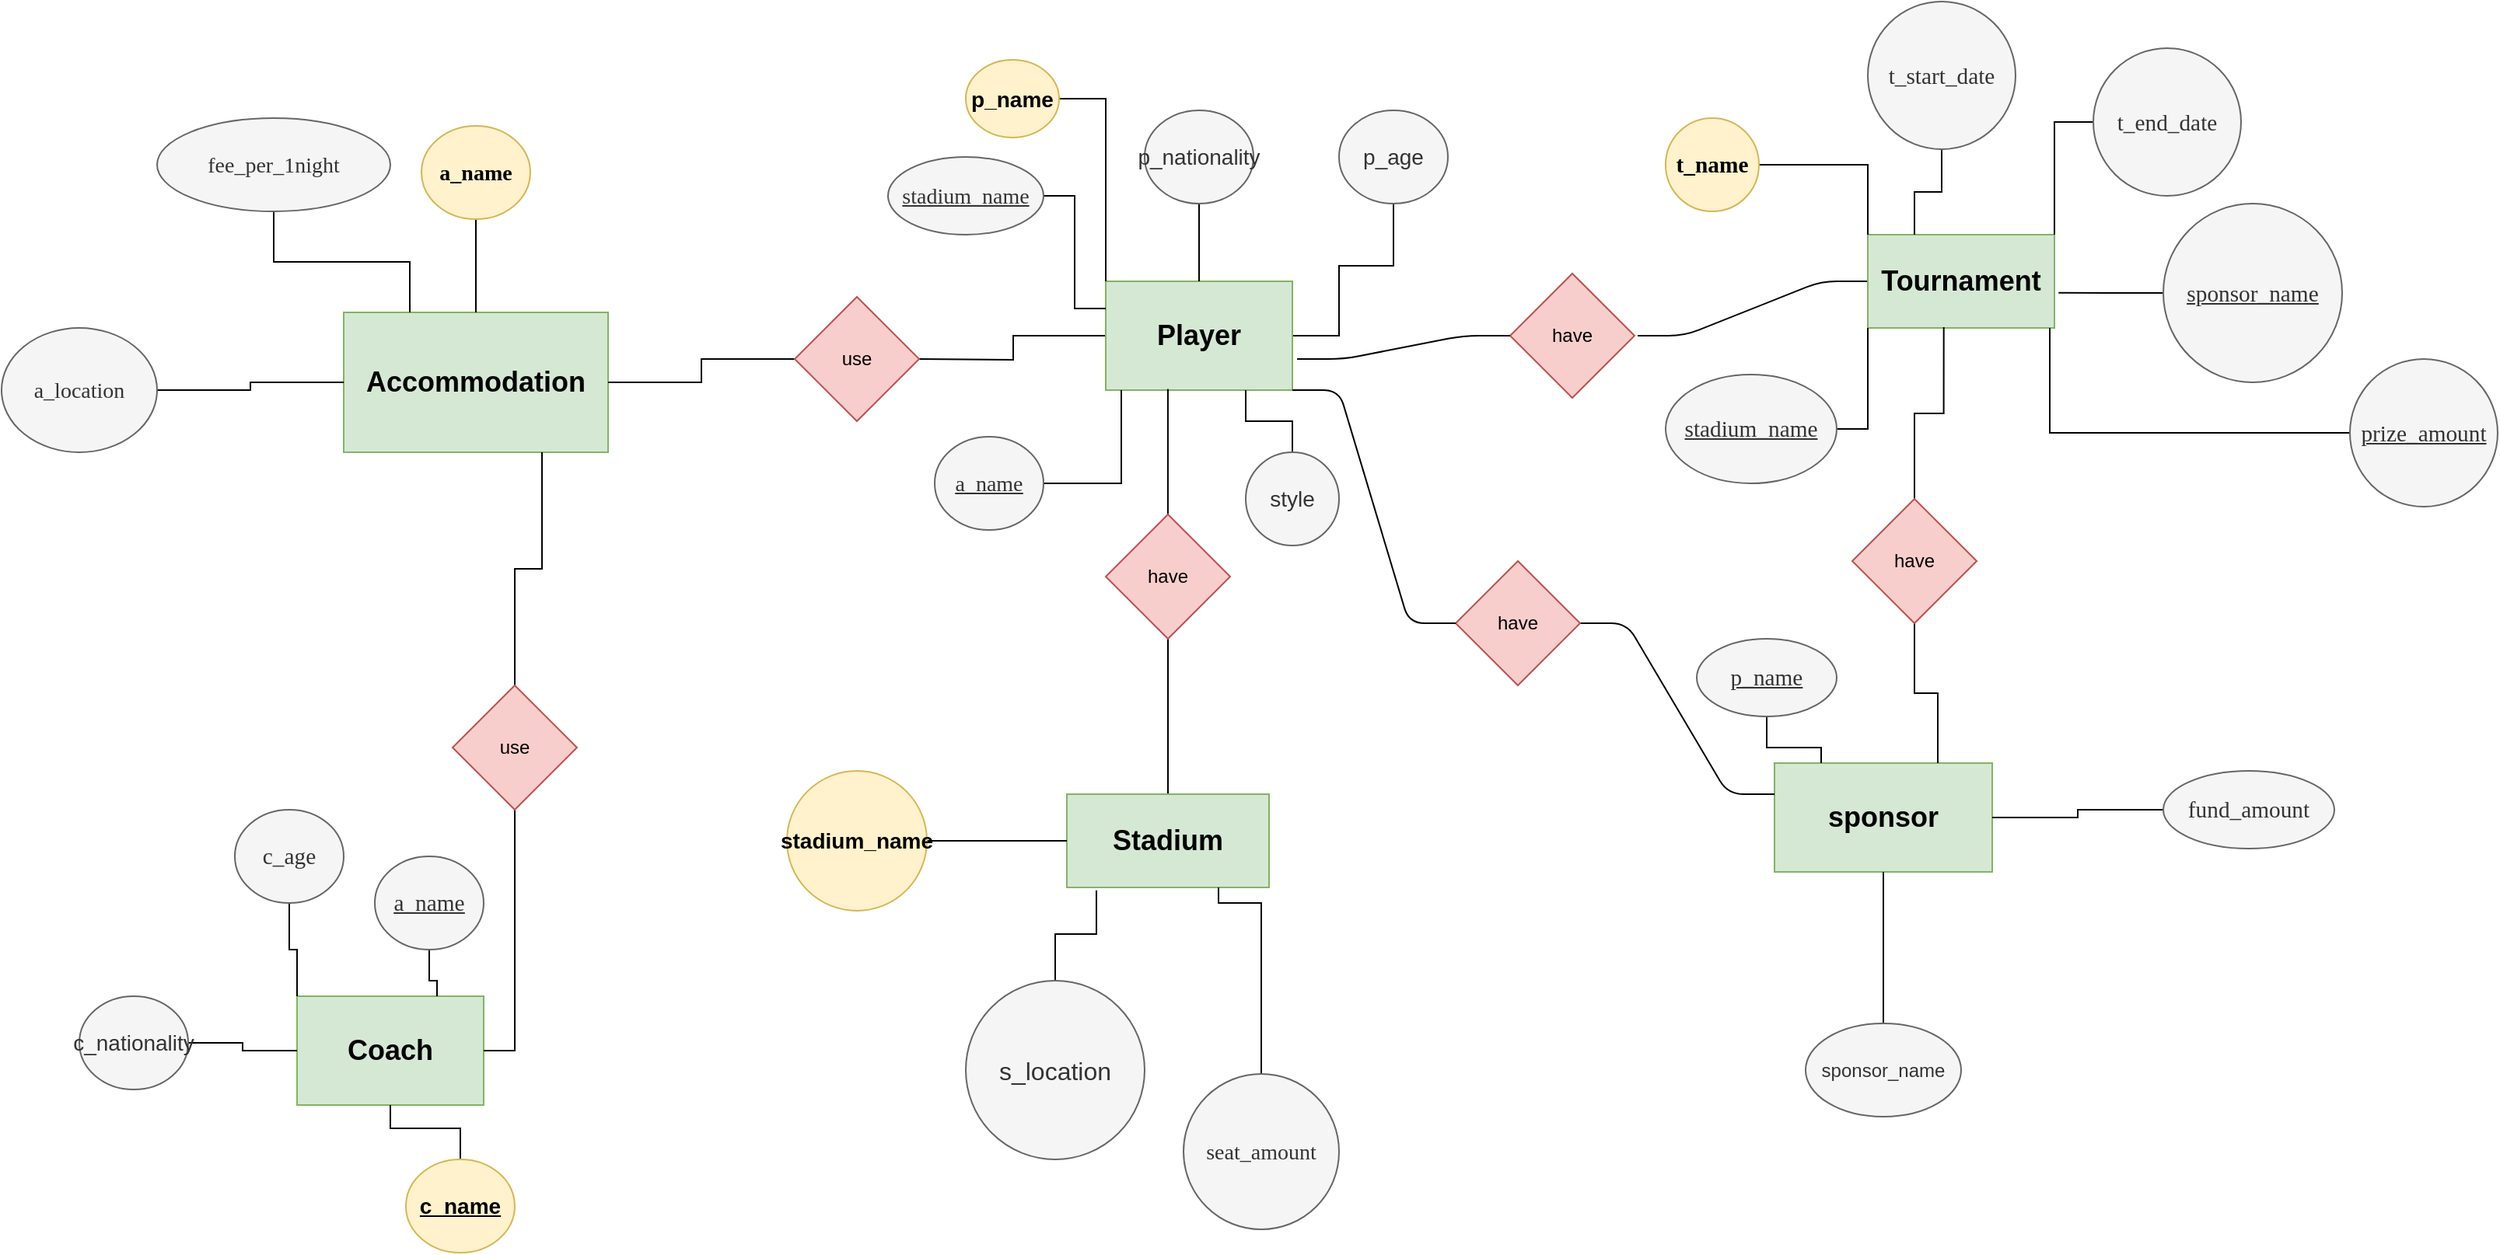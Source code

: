 <mxfile version="13.1.3" type="github">
  <diagram id="Ul_Qv3q_6B_l5HidEIXD" name="Page-1">
    <mxGraphModel dx="2153" dy="1882" grid="1" gridSize="10" guides="1" tooltips="1" connect="1" arrows="1" fold="1" page="1" pageScale="1" pageWidth="850" pageHeight="1100" math="0" shadow="0">
      <root>
        <mxCell id="0" />
        <mxCell id="1" parent="0" />
        <mxCell id="LVXJgCznI9-7iAya-46N-1" value="" style="edgeStyle=orthogonalEdgeStyle;rounded=0;orthogonalLoop=1;jettySize=auto;html=1;entryX=0.5;entryY=1;entryDx=0;entryDy=0;endArrow=none;endFill=0;" edge="1" parent="1" source="LVXJgCznI9-7iAya-46N-2" target="LVXJgCznI9-7iAya-46N-3">
          <mxGeometry relative="1" as="geometry">
            <mxPoint x="400" y="120" as="targetPoint" />
            <Array as="points">
              <mxPoint x="270" y="185" />
              <mxPoint x="270" y="140" />
              <mxPoint x="305" y="140" />
            </Array>
          </mxGeometry>
        </mxCell>
        <mxCell id="LVXJgCznI9-7iAya-46N-82" style="edgeStyle=orthogonalEdgeStyle;rounded=0;orthogonalLoop=1;jettySize=auto;html=1;startArrow=none;startFill=0;endArrow=none;endFill=0;" edge="1" parent="1" source="LVXJgCznI9-7iAya-46N-2">
          <mxGeometry relative="1" as="geometry">
            <mxPoint y="200" as="targetPoint" />
          </mxGeometry>
        </mxCell>
        <mxCell id="LVXJgCznI9-7iAya-46N-2" value="Player" style="rounded=0;whiteSpace=wrap;html=1;fillColor=#d5e8d4;strokeColor=#82b366;fontStyle=1;fontSize=18;" vertex="1" parent="1">
          <mxGeometry x="120" y="150" width="120" height="70" as="geometry" />
        </mxCell>
        <mxCell id="LVXJgCznI9-7iAya-46N-3" value="p_age&lt;br style=&quot;font-size: 14px;&quot;&gt;" style="ellipse;whiteSpace=wrap;html=1;fillColor=#f5f5f5;strokeColor=#666666;fontColor=#333333;fontStyle=0;fontSize=14;" vertex="1" parent="1">
          <mxGeometry x="270" y="40" width="70" height="60" as="geometry" />
        </mxCell>
        <mxCell id="LVXJgCznI9-7iAya-46N-4" value="" style="edgeStyle=orthogonalEdgeStyle;rounded=0;orthogonalLoop=1;jettySize=auto;html=1;endArrow=none;endFill=0;" edge="1" parent="1" source="LVXJgCznI9-7iAya-46N-5" target="LVXJgCznI9-7iAya-46N-2">
          <mxGeometry relative="1" as="geometry" />
        </mxCell>
        <mxCell id="LVXJgCznI9-7iAya-46N-5" value="p_nationality&lt;br style=&quot;font-size: 14px;&quot;&gt;" style="ellipse;whiteSpace=wrap;html=1;fillColor=#f5f5f5;strokeColor=#666666;fontColor=#333333;fontSize=14;" vertex="1" parent="1">
          <mxGeometry x="145" y="40" width="70" height="60" as="geometry" />
        </mxCell>
        <mxCell id="LVXJgCznI9-7iAya-46N-81" style="edgeStyle=orthogonalEdgeStyle;rounded=0;orthogonalLoop=1;jettySize=auto;html=1;entryX=0;entryY=0;entryDx=0;entryDy=0;startArrow=none;startFill=0;endArrow=none;endFill=0;" edge="1" parent="1" source="LVXJgCznI9-7iAya-46N-7" target="LVXJgCznI9-7iAya-46N-2">
          <mxGeometry relative="1" as="geometry" />
        </mxCell>
        <mxCell id="LVXJgCznI9-7iAya-46N-7" value="&lt;font style=&quot;font-size: 14px&quot;&gt;p_name&lt;/font&gt;" style="ellipse;whiteSpace=wrap;html=1;fillColor=#fff2cc;strokeColor=#d6b656;fontStyle=1;fontSize=14;" vertex="1" parent="1">
          <mxGeometry x="30" y="7.5" width="60" height="50" as="geometry" />
        </mxCell>
        <mxCell id="LVXJgCznI9-7iAya-46N-8" value="" style="edgeStyle=orthogonalEdgeStyle;rounded=0;orthogonalLoop=1;jettySize=auto;html=1;entryX=0.75;entryY=1;entryDx=0;entryDy=0;endArrow=none;endFill=0;" edge="1" parent="1" source="LVXJgCznI9-7iAya-46N-9" target="LVXJgCznI9-7iAya-46N-2">
          <mxGeometry relative="1" as="geometry">
            <mxPoint x="220" y="260" as="targetPoint" />
          </mxGeometry>
        </mxCell>
        <mxCell id="LVXJgCznI9-7iAya-46N-9" value="style" style="ellipse;whiteSpace=wrap;html=1;fillColor=#f5f5f5;strokeColor=#666666;fontColor=#333333;fontSize=14;" vertex="1" parent="1">
          <mxGeometry x="210" y="260" width="60" height="60" as="geometry" />
        </mxCell>
        <mxCell id="LVXJgCznI9-7iAya-46N-10" value="" style="edgeStyle=entityRelationEdgeStyle;fontSize=12;html=1;endArrow=none;startArrow=none;endFill=0;startFill=0;" edge="1" parent="1">
          <mxGeometry width="100" height="100" relative="1" as="geometry">
            <mxPoint x="462" y="185" as="sourcePoint" />
            <mxPoint x="610" y="150" as="targetPoint" />
          </mxGeometry>
        </mxCell>
        <mxCell id="LVXJgCznI9-7iAya-46N-11" value="Tournament" style="rounded=0;whiteSpace=wrap;html=1;fillColor=#d5e8d4;strokeColor=#82b366;fontStyle=1;fontSize=18;" vertex="1" parent="1">
          <mxGeometry x="610" y="120" width="120" height="60" as="geometry" />
        </mxCell>
        <mxCell id="LVXJgCznI9-7iAya-46N-56" style="edgeStyle=orthogonalEdgeStyle;rounded=0;orthogonalLoop=1;jettySize=auto;html=1;entryX=0;entryY=0;entryDx=0;entryDy=0;endArrow=none;endFill=0;" edge="1" parent="1" source="LVXJgCznI9-7iAya-46N-13" target="LVXJgCznI9-7iAya-46N-11">
          <mxGeometry relative="1" as="geometry" />
        </mxCell>
        <mxCell id="LVXJgCznI9-7iAya-46N-13" value="&lt;b&gt;&lt;span style=&quot;font-size: 11.0pt ; line-height: 107% ; font-family: &amp;#34;맑은 고딕&amp;#34;&quot;&gt;t_name&lt;/span&gt;&lt;/b&gt;" style="ellipse;whiteSpace=wrap;html=1;fillColor=#fff2cc;strokeColor=#d6b656;" vertex="1" parent="1">
          <mxGeometry x="480" y="45" width="60" height="60" as="geometry" />
        </mxCell>
        <mxCell id="LVXJgCznI9-7iAya-46N-14" style="edgeStyle=orthogonalEdgeStyle;rounded=0;orthogonalLoop=1;jettySize=auto;html=1;entryX=0;entryY=1;entryDx=0;entryDy=0;endArrow=none;endFill=0;" edge="1" parent="1" source="LVXJgCznI9-7iAya-46N-15" target="LVXJgCznI9-7iAya-46N-11">
          <mxGeometry relative="1" as="geometry" />
        </mxCell>
        <mxCell id="LVXJgCznI9-7iAya-46N-15" value="&lt;u&gt;&lt;span style=&quot;font-size: 11.0pt ; line-height: 107% ; font-family: &amp;#34;맑은 고딕&amp;#34;&quot;&gt;stadium_name&lt;/span&gt;&lt;/u&gt;" style="ellipse;whiteSpace=wrap;html=1;fillColor=#f5f5f5;strokeColor=#666666;fontColor=#333333;" vertex="1" parent="1">
          <mxGeometry x="480" y="210" width="110" height="70" as="geometry" />
        </mxCell>
        <mxCell id="LVXJgCznI9-7iAya-46N-16" value="" style="edgeStyle=orthogonalEdgeStyle;rounded=0;orthogonalLoop=1;jettySize=auto;html=1;endArrow=none;endFill=0;" edge="1" parent="1" source="LVXJgCznI9-7iAya-46N-17" target="LVXJgCznI9-7iAya-46N-11">
          <mxGeometry relative="1" as="geometry">
            <Array as="points">
              <mxPoint x="727" y="190" />
              <mxPoint x="727" y="190" />
            </Array>
          </mxGeometry>
        </mxCell>
        <mxCell id="LVXJgCznI9-7iAya-46N-17" value="&lt;span style=&quot;font-size: 11.0pt ; line-height: 107% ; font-family: &amp;#34;맑은 고딕&amp;#34;&quot;&gt;prize_amount&lt;/span&gt;" style="ellipse;whiteSpace=wrap;html=1;aspect=fixed;fillColor=#f5f5f5;strokeColor=#666666;fontColor=#333333;fontStyle=4" vertex="1" parent="1">
          <mxGeometry x="920" y="200" width="95" height="95" as="geometry" />
        </mxCell>
        <mxCell id="LVXJgCznI9-7iAya-46N-59" style="edgeStyle=orthogonalEdgeStyle;rounded=0;orthogonalLoop=1;jettySize=auto;html=1;entryX=0.5;entryY=1;entryDx=0;entryDy=0;startArrow=none;startFill=0;endArrow=none;endFill=0;" edge="1" parent="1" source="LVXJgCznI9-7iAya-46N-19" target="LVXJgCznI9-7iAya-46N-44">
          <mxGeometry relative="1" as="geometry" />
        </mxCell>
        <mxCell id="LVXJgCznI9-7iAya-46N-19" value="Stadium&lt;br&gt;" style="rounded=0;whiteSpace=wrap;html=1;fillColor=#d5e8d4;strokeColor=#82b366;fontStyle=1;fontSize=18;" vertex="1" parent="1">
          <mxGeometry x="95" y="480" width="130" height="60" as="geometry" />
        </mxCell>
        <mxCell id="LVXJgCznI9-7iAya-46N-86" style="edgeStyle=orthogonalEdgeStyle;rounded=0;orthogonalLoop=1;jettySize=auto;html=1;entryX=0;entryY=0.5;entryDx=0;entryDy=0;startArrow=none;startFill=0;endArrow=none;endFill=0;" edge="1" parent="1" source="LVXJgCznI9-7iAya-46N-21" target="LVXJgCznI9-7iAya-46N-19">
          <mxGeometry relative="1" as="geometry" />
        </mxCell>
        <mxCell id="LVXJgCznI9-7iAya-46N-21" value="stadium_name&lt;br style=&quot;font-size: 14px;&quot;&gt;" style="ellipse;whiteSpace=wrap;html=1;aspect=fixed;fillColor=#fff2cc;strokeColor=#d6b656;fontStyle=1;fontSize=14;" vertex="1" parent="1">
          <mxGeometry x="-85" y="465" width="90" height="90" as="geometry" />
        </mxCell>
        <mxCell id="LVXJgCznI9-7iAya-46N-22" value="" style="edgeStyle=orthogonalEdgeStyle;rounded=0;orthogonalLoop=1;jettySize=auto;html=1;endArrow=none;endFill=0;entryX=0.146;entryY=1.032;entryDx=0;entryDy=0;entryPerimeter=0;" edge="1" parent="1" source="LVXJgCznI9-7iAya-46N-23" target="LVXJgCznI9-7iAya-46N-19">
          <mxGeometry relative="1" as="geometry" />
        </mxCell>
        <mxCell id="LVXJgCznI9-7iAya-46N-23" value="&lt;font style=&quot;font-size: 16px&quot;&gt;s_location&lt;/font&gt;" style="ellipse;whiteSpace=wrap;html=1;aspect=fixed;fillColor=#f5f5f5;strokeColor=#666666;fontColor=#333333;fontStyle=0" vertex="1" parent="1">
          <mxGeometry x="30" y="600" width="115" height="115" as="geometry" />
        </mxCell>
        <mxCell id="LVXJgCznI9-7iAya-46N-87" style="edgeStyle=orthogonalEdgeStyle;rounded=0;orthogonalLoop=1;jettySize=auto;html=1;entryX=0.75;entryY=1;entryDx=0;entryDy=0;startArrow=none;startFill=0;endArrow=none;endFill=0;fontSize=14;" edge="1" parent="1" source="LVXJgCznI9-7iAya-46N-25" target="LVXJgCznI9-7iAya-46N-19">
          <mxGeometry relative="1" as="geometry">
            <Array as="points">
              <mxPoint x="220" y="550" />
              <mxPoint x="192" y="550" />
            </Array>
          </mxGeometry>
        </mxCell>
        <mxCell id="LVXJgCznI9-7iAya-46N-25" value="&lt;span style=&quot;font-size: 14px; line-height: 107%; font-family: &amp;quot;맑은 고딕&amp;quot;;&quot;&gt;seat_amount&lt;/span&gt;" style="ellipse;whiteSpace=wrap;html=1;aspect=fixed;fillColor=#f5f5f5;strokeColor=#666666;fontColor=#333333;fontSize=14;" vertex="1" parent="1">
          <mxGeometry x="170" y="660" width="100" height="100" as="geometry" />
        </mxCell>
        <mxCell id="LVXJgCznI9-7iAya-46N-29" value="sponsor&lt;br&gt;" style="rounded=0;whiteSpace=wrap;html=1;fillColor=#d5e8d4;strokeColor=#82b366;fontStyle=1;fontSize=18;" vertex="1" parent="1">
          <mxGeometry x="550" y="460" width="140" height="70" as="geometry" />
        </mxCell>
        <mxCell id="LVXJgCznI9-7iAya-46N-88" style="edgeStyle=orthogonalEdgeStyle;rounded=0;orthogonalLoop=1;jettySize=auto;html=1;entryX=1;entryY=0.5;entryDx=0;entryDy=0;startArrow=none;startFill=0;endArrow=none;endFill=0;fontSize=14;" edge="1" parent="1" source="LVXJgCznI9-7iAya-46N-31" target="LVXJgCznI9-7iAya-46N-29">
          <mxGeometry relative="1" as="geometry" />
        </mxCell>
        <mxCell id="LVXJgCznI9-7iAya-46N-31" value="&lt;span style=&quot;font-size: 11.0pt ; line-height: 107% ; font-family: &amp;#34;맑은 고딕&amp;#34;&quot;&gt;fund_amount&lt;/span&gt;" style="ellipse;whiteSpace=wrap;html=1;fillColor=#f5f5f5;strokeColor=#666666;fontColor=#333333;fontStyle=0" vertex="1" parent="1">
          <mxGeometry x="800" y="465" width="110" height="50" as="geometry" />
        </mxCell>
        <mxCell id="LVXJgCznI9-7iAya-46N-32" value="" style="edgeStyle=orthogonalEdgeStyle;rounded=0;orthogonalLoop=1;jettySize=auto;html=1;entryX=0.5;entryY=1;entryDx=0;entryDy=0;endArrow=none;endFill=0;" edge="1" parent="1" source="LVXJgCznI9-7iAya-46N-33" target="LVXJgCznI9-7iAya-46N-29">
          <mxGeometry relative="1" as="geometry">
            <mxPoint x="535" y="480" as="targetPoint" />
          </mxGeometry>
        </mxCell>
        <mxCell id="LVXJgCznI9-7iAya-46N-33" value="sponsor_name&lt;br&gt;" style="ellipse;whiteSpace=wrap;html=1;fillColor=#f5f5f5;strokeColor=#666666;fontColor=#333333;" vertex="1" parent="1">
          <mxGeometry x="570" y="627.5" width="100" height="60" as="geometry" />
        </mxCell>
        <mxCell id="LVXJgCznI9-7iAya-46N-34" value="" style="edgeStyle=entityRelationEdgeStyle;fontSize=12;html=1;endArrow=none;endFill=0;startArrow=none;exitX=1;exitY=0.5;exitDx=0;exitDy=0;startFill=0;" edge="1" parent="1" source="LVXJgCznI9-7iAya-46N-35">
          <mxGeometry width="100" height="100" relative="1" as="geometry">
            <mxPoint x="450" y="580" as="sourcePoint" />
            <mxPoint x="550" y="480" as="targetPoint" />
          </mxGeometry>
        </mxCell>
        <mxCell id="LVXJgCznI9-7iAya-46N-35" value="have&lt;br&gt;" style="rhombus;whiteSpace=wrap;html=1;fillColor=#f8cecc;strokeColor=#b85450;" vertex="1" parent="1">
          <mxGeometry x="345" y="330" width="80" height="80" as="geometry" />
        </mxCell>
        <mxCell id="LVXJgCznI9-7iAya-46N-36" value="" style="edgeStyle=entityRelationEdgeStyle;fontSize=12;html=1;endArrow=none;endFill=0;startArrow=none;exitX=1;exitY=1;exitDx=0;exitDy=0;startFill=0;" edge="1" parent="1" source="LVXJgCznI9-7iAya-46N-2" target="LVXJgCznI9-7iAya-46N-35">
          <mxGeometry width="100" height="100" relative="1" as="geometry">
            <mxPoint x="160" y="465" as="sourcePoint" />
            <mxPoint x="550" y="480" as="targetPoint" />
          </mxGeometry>
        </mxCell>
        <mxCell id="LVXJgCznI9-7iAya-46N-37" value="have&lt;br&gt;" style="rhombus;whiteSpace=wrap;html=1;fillColor=#f8cecc;strokeColor=#b85450;" vertex="1" parent="1">
          <mxGeometry x="380" y="145" width="80" height="80" as="geometry" />
        </mxCell>
        <mxCell id="LVXJgCznI9-7iAya-46N-38" value="" style="edgeStyle=entityRelationEdgeStyle;fontSize=12;html=1;endArrow=none;startArrow=none;startFill=0;endFill=0;" edge="1" parent="1" target="LVXJgCznI9-7iAya-46N-37">
          <mxGeometry width="100" height="100" relative="1" as="geometry">
            <mxPoint x="243" y="200" as="sourcePoint" />
            <mxPoint x="610" y="150.0" as="targetPoint" />
          </mxGeometry>
        </mxCell>
        <mxCell id="LVXJgCznI9-7iAya-46N-40" value="" style="edgeStyle=orthogonalEdgeStyle;rounded=0;orthogonalLoop=1;jettySize=auto;html=1;startArrow=none;startFill=0;endArrow=none;endFill=0;fontSize=12;" edge="1" parent="1" source="LVXJgCznI9-7iAya-46N-41" target="LVXJgCznI9-7iAya-46N-29">
          <mxGeometry relative="1" as="geometry">
            <Array as="points">
              <mxPoint x="545" y="450" />
              <mxPoint x="580" y="450" />
            </Array>
          </mxGeometry>
        </mxCell>
        <mxCell id="LVXJgCznI9-7iAya-46N-41" value="&lt;u&gt;&lt;span style=&quot;font-size: 11.0pt ; line-height: 107% ; font-family: &amp;#34;맑은 고딕&amp;#34;&quot;&gt;p_name&lt;/span&gt;&lt;/u&gt;" style="ellipse;whiteSpace=wrap;html=1;fontSize=12;fillColor=#f5f5f5;strokeColor=#666666;fontColor=#333333;" vertex="1" parent="1">
          <mxGeometry x="500" y="380" width="90" height="50" as="geometry" />
        </mxCell>
        <mxCell id="LVXJgCznI9-7iAya-46N-51" style="edgeStyle=orthogonalEdgeStyle;rounded=0;orthogonalLoop=1;jettySize=auto;html=1;entryX=0.333;entryY=0.99;entryDx=0;entryDy=0;entryPerimeter=0;endArrow=none;endFill=0;" edge="1" parent="1" source="LVXJgCznI9-7iAya-46N-44" target="LVXJgCznI9-7iAya-46N-2">
          <mxGeometry relative="1" as="geometry" />
        </mxCell>
        <mxCell id="LVXJgCznI9-7iAya-46N-44" value="have" style="rhombus;whiteSpace=wrap;html=1;fillColor=#f8cecc;strokeColor=#b85450;" vertex="1" parent="1">
          <mxGeometry x="120" y="300" width="80" height="80" as="geometry" />
        </mxCell>
        <mxCell id="LVXJgCznI9-7iAya-46N-48" style="edgeStyle=orthogonalEdgeStyle;rounded=0;orthogonalLoop=1;jettySize=auto;html=1;entryX=0;entryY=0.25;entryDx=0;entryDy=0;endArrow=none;endFill=0;" edge="1" parent="1" source="LVXJgCznI9-7iAya-46N-47" target="LVXJgCznI9-7iAya-46N-2">
          <mxGeometry relative="1" as="geometry" />
        </mxCell>
        <mxCell id="LVXJgCznI9-7iAya-46N-47" value="&lt;u style=&quot;font-size: 14px;&quot;&gt;&lt;span style=&quot;font-size: 14px; line-height: 107%; font-family: &amp;quot;맑은 고딕&amp;quot;;&quot;&gt;stadium_name&lt;/span&gt;&lt;/u&gt;" style="ellipse;whiteSpace=wrap;html=1;fillColor=#f5f5f5;strokeColor=#666666;fontColor=#333333;fontSize=14;" vertex="1" parent="1">
          <mxGeometry x="-20" y="70" width="100" height="50" as="geometry" />
        </mxCell>
        <mxCell id="LVXJgCznI9-7iAya-46N-50" style="edgeStyle=orthogonalEdgeStyle;rounded=0;orthogonalLoop=1;jettySize=auto;html=1;endArrow=none;endFill=0;" edge="1" parent="1" source="LVXJgCznI9-7iAya-46N-49">
          <mxGeometry relative="1" as="geometry">
            <mxPoint x="130" y="220" as="targetPoint" />
            <Array as="points">
              <mxPoint x="130" y="280" />
            </Array>
          </mxGeometry>
        </mxCell>
        <mxCell id="LVXJgCznI9-7iAya-46N-49" value="&lt;u style=&quot;font-size: 14px;&quot;&gt;&lt;span style=&quot;font-size: 14px; line-height: 107%; font-family: &amp;quot;맑은 고딕&amp;quot;;&quot;&gt;a_name&lt;/span&gt;&lt;/u&gt;" style="ellipse;whiteSpace=wrap;html=1;fillColor=#f5f5f5;strokeColor=#666666;fontColor=#333333;fontStyle=4;fontSize=14;" vertex="1" parent="1">
          <mxGeometry x="10" y="250" width="70" height="60" as="geometry" />
        </mxCell>
        <mxCell id="LVXJgCznI9-7iAya-46N-53" style="edgeStyle=orthogonalEdgeStyle;rounded=0;orthogonalLoop=1;jettySize=auto;html=1;entryX=1.022;entryY=0.622;entryDx=0;entryDy=0;entryPerimeter=0;endArrow=none;endFill=0;" edge="1" parent="1" source="LVXJgCznI9-7iAya-46N-52" target="LVXJgCznI9-7iAya-46N-11">
          <mxGeometry relative="1" as="geometry" />
        </mxCell>
        <mxCell id="LVXJgCznI9-7iAya-46N-52" value="&lt;u&gt;&lt;span style=&quot;font-size: 11.0pt ; line-height: 107% ; font-family: &amp;#34;맑은 고딕&amp;#34;&quot;&gt;sponsor_name&lt;/span&gt;&lt;/u&gt;" style="ellipse;whiteSpace=wrap;html=1;aspect=fixed;fillColor=#f5f5f5;strokeColor=#666666;fontColor=#333333;fontStyle=4" vertex="1" parent="1">
          <mxGeometry x="800" y="100" width="115" height="115" as="geometry" />
        </mxCell>
        <mxCell id="LVXJgCznI9-7iAya-46N-58" style="edgeStyle=orthogonalEdgeStyle;rounded=0;orthogonalLoop=1;jettySize=auto;html=1;entryX=1;entryY=0;entryDx=0;entryDy=0;endArrow=none;endFill=0;" edge="1" parent="1" source="LVXJgCznI9-7iAya-46N-54" target="LVXJgCznI9-7iAya-46N-11">
          <mxGeometry relative="1" as="geometry" />
        </mxCell>
        <mxCell id="LVXJgCznI9-7iAya-46N-54" value="&lt;span style=&quot;font-size: 11.0pt ; line-height: 107% ; font-family: &amp;quot;맑은 고딕&amp;quot;&quot;&gt;t_end_date&lt;/span&gt;" style="ellipse;whiteSpace=wrap;html=1;aspect=fixed;fillColor=#f5f5f5;strokeColor=#666666;fontColor=#333333;fontStyle=0" vertex="1" parent="1">
          <mxGeometry x="755" width="95" height="95" as="geometry" />
        </mxCell>
        <mxCell id="LVXJgCznI9-7iAya-46N-90" style="edgeStyle=orthogonalEdgeStyle;rounded=0;orthogonalLoop=1;jettySize=auto;html=1;entryX=0.25;entryY=0;entryDx=0;entryDy=0;startArrow=none;startFill=0;endArrow=none;endFill=0;fontSize=14;" edge="1" parent="1" source="LVXJgCznI9-7iAya-46N-55" target="LVXJgCznI9-7iAya-46N-11">
          <mxGeometry relative="1" as="geometry" />
        </mxCell>
        <mxCell id="LVXJgCznI9-7iAya-46N-55" value="&lt;span style=&quot;font-size: 11.0pt ; line-height: 107% ; font-family: &amp;quot;맑은 고딕&amp;quot;&quot;&gt;t_start_date&lt;/span&gt;" style="ellipse;whiteSpace=wrap;html=1;aspect=fixed;fillColor=#f5f5f5;strokeColor=#666666;fontColor=#333333;fontStyle=0" vertex="1" parent="1">
          <mxGeometry x="610" y="-30" width="95" height="95" as="geometry" />
        </mxCell>
        <mxCell id="LVXJgCznI9-7iAya-46N-61" value="Accommodation&lt;br&gt;" style="rounded=0;whiteSpace=wrap;html=1;fillColor=#d5e8d4;strokeColor=#82b366;fontStyle=1;fontSize=18;" vertex="1" parent="1">
          <mxGeometry x="-370" y="170" width="170" height="90" as="geometry" />
        </mxCell>
        <mxCell id="LVXJgCznI9-7iAya-46N-63" style="edgeStyle=orthogonalEdgeStyle;rounded=0;orthogonalLoop=1;jettySize=auto;html=1;startArrow=none;startFill=0;endArrow=none;endFill=0;" edge="1" parent="1" source="LVXJgCznI9-7iAya-46N-62" target="LVXJgCznI9-7iAya-46N-61">
          <mxGeometry relative="1" as="geometry" />
        </mxCell>
        <mxCell id="LVXJgCznI9-7iAya-46N-62" value="&lt;span style=&quot;font-size: 14px;&quot;&gt;&lt;span style=&quot;font-size: 14px; line-height: 107%; font-family: &amp;quot;맑은 고딕&amp;quot;;&quot;&gt;a_name&lt;/span&gt;&lt;/span&gt;" style="ellipse;whiteSpace=wrap;html=1;fillColor=#fff2cc;strokeColor=#d6b656;fontStyle=1;fontSize=14;" vertex="1" parent="1">
          <mxGeometry x="-320" y="50" width="70" height="60" as="geometry" />
        </mxCell>
        <mxCell id="LVXJgCznI9-7iAya-46N-65" style="edgeStyle=orthogonalEdgeStyle;rounded=0;orthogonalLoop=1;jettySize=auto;html=1;entryX=0;entryY=0.5;entryDx=0;entryDy=0;startArrow=none;startFill=0;endArrow=none;endFill=0;" edge="1" parent="1" source="LVXJgCznI9-7iAya-46N-64" target="LVXJgCznI9-7iAya-46N-61">
          <mxGeometry relative="1" as="geometry" />
        </mxCell>
        <mxCell id="LVXJgCznI9-7iAya-46N-64" value="&lt;span style=&quot;font-size: 14px;&quot;&gt;&lt;span style=&quot;font-size: 14px; line-height: 107%; font-family: &amp;quot;맑은 고딕&amp;quot;;&quot;&gt;a_location&lt;/span&gt;&lt;/span&gt;" style="ellipse;whiteSpace=wrap;html=1;fillColor=#f5f5f5;strokeColor=#666666;fontColor=#333333;fontStyle=0;fontSize=14;" vertex="1" parent="1">
          <mxGeometry x="-590" y="180" width="100" height="80" as="geometry" />
        </mxCell>
        <mxCell id="LVXJgCznI9-7iAya-46N-67" style="edgeStyle=orthogonalEdgeStyle;rounded=0;orthogonalLoop=1;jettySize=auto;html=1;entryX=0.25;entryY=0;entryDx=0;entryDy=0;startArrow=none;startFill=0;endArrow=none;endFill=0;" edge="1" parent="1" source="LVXJgCznI9-7iAya-46N-66" target="LVXJgCznI9-7iAya-46N-61">
          <mxGeometry relative="1" as="geometry" />
        </mxCell>
        <mxCell id="LVXJgCznI9-7iAya-46N-66" value="&lt;span style=&quot;font-size: 14px; line-height: 107%; font-family: &amp;quot;맑은 고딕&amp;quot;;&quot;&gt;fee_per_1night&lt;/span&gt;" style="ellipse;whiteSpace=wrap;html=1;fillColor=#f5f5f5;strokeColor=#666666;fontColor=#333333;fontStyle=0;fontSize=14;" vertex="1" parent="1">
          <mxGeometry x="-490" y="45" width="150" height="60" as="geometry" />
        </mxCell>
        <mxCell id="LVXJgCznI9-7iAya-46N-68" value="Coach" style="rounded=0;whiteSpace=wrap;html=1;fillColor=#d5e8d4;strokeColor=#82b366;fontStyle=1;fontSize=18;" vertex="1" parent="1">
          <mxGeometry x="-400" y="610" width="120" height="70" as="geometry" />
        </mxCell>
        <mxCell id="LVXJgCznI9-7iAya-46N-70" style="edgeStyle=orthogonalEdgeStyle;rounded=0;orthogonalLoop=1;jettySize=auto;html=1;startArrow=none;startFill=0;endArrow=none;endFill=0;" edge="1" parent="1" source="LVXJgCznI9-7iAya-46N-69" target="LVXJgCznI9-7iAya-46N-68">
          <mxGeometry relative="1" as="geometry" />
        </mxCell>
        <mxCell id="LVXJgCznI9-7iAya-46N-69" value="c_name&lt;br style=&quot;font-size: 14px;&quot;&gt;" style="ellipse;whiteSpace=wrap;html=1;fillColor=#fff2cc;strokeColor=#d6b656;fontStyle=5;fontSize=14;" vertex="1" parent="1">
          <mxGeometry x="-330" y="715" width="70" height="60" as="geometry" />
        </mxCell>
        <mxCell id="LVXJgCznI9-7iAya-46N-73" style="edgeStyle=orthogonalEdgeStyle;rounded=0;orthogonalLoop=1;jettySize=auto;html=1;entryX=0;entryY=0;entryDx=0;entryDy=0;startArrow=none;startFill=0;endArrow=none;endFill=0;" edge="1" parent="1" source="LVXJgCznI9-7iAya-46N-72" target="LVXJgCznI9-7iAya-46N-68">
          <mxGeometry relative="1" as="geometry" />
        </mxCell>
        <mxCell id="LVXJgCznI9-7iAya-46N-102" style="edgeStyle=orthogonalEdgeStyle;rounded=0;orthogonalLoop=1;jettySize=auto;html=1;entryX=0;entryY=0.5;entryDx=0;entryDy=0;startArrow=none;startFill=0;endArrow=none;endFill=0;fontSize=14;" edge="1" parent="1" source="LVXJgCznI9-7iAya-46N-71" target="LVXJgCznI9-7iAya-46N-68">
          <mxGeometry relative="1" as="geometry" />
        </mxCell>
        <mxCell id="LVXJgCznI9-7iAya-46N-71" value="c_nationality" style="ellipse;whiteSpace=wrap;html=1;fillColor=#f5f5f5;strokeColor=#666666;fontColor=#333333;fontStyle=0;fontSize=14;" vertex="1" parent="1">
          <mxGeometry x="-540" y="610" width="70" height="60" as="geometry" />
        </mxCell>
        <mxCell id="LVXJgCznI9-7iAya-46N-76" style="edgeStyle=orthogonalEdgeStyle;rounded=0;orthogonalLoop=1;jettySize=auto;html=1;entryX=0.75;entryY=0;entryDx=0;entryDy=0;startArrow=none;startFill=0;endArrow=none;endFill=0;" edge="1" parent="1" source="LVXJgCznI9-7iAya-46N-75" target="LVXJgCznI9-7iAya-46N-68">
          <mxGeometry relative="1" as="geometry" />
        </mxCell>
        <mxCell id="LVXJgCznI9-7iAya-46N-75" value="&lt;u&gt;&lt;span style=&quot;font-size: 11.0pt ; line-height: 107% ; font-family: &amp;#34;맑은 고딕&amp;#34;&quot;&gt;a_name&lt;/span&gt;&lt;/u&gt;" style="ellipse;whiteSpace=wrap;html=1;fillColor=#f5f5f5;strokeColor=#666666;fontColor=#333333;fontStyle=4" vertex="1" parent="1">
          <mxGeometry x="-350" y="520" width="70" height="60" as="geometry" />
        </mxCell>
        <mxCell id="LVXJgCznI9-7iAya-46N-79" style="edgeStyle=orthogonalEdgeStyle;rounded=0;orthogonalLoop=1;jettySize=auto;html=1;entryX=0.75;entryY=1;entryDx=0;entryDy=0;startArrow=none;startFill=0;endArrow=none;endFill=0;" edge="1" parent="1" source="LVXJgCznI9-7iAya-46N-77" target="LVXJgCznI9-7iAya-46N-61">
          <mxGeometry relative="1" as="geometry" />
        </mxCell>
        <mxCell id="LVXJgCznI9-7iAya-46N-103" style="edgeStyle=orthogonalEdgeStyle;rounded=0;orthogonalLoop=1;jettySize=auto;html=1;startArrow=none;startFill=0;endArrow=none;endFill=0;fontSize=14;entryX=1;entryY=0.5;entryDx=0;entryDy=0;" edge="1" parent="1" source="LVXJgCznI9-7iAya-46N-77" target="LVXJgCznI9-7iAya-46N-68">
          <mxGeometry relative="1" as="geometry">
            <mxPoint x="-260" y="760" as="targetPoint" />
          </mxGeometry>
        </mxCell>
        <mxCell id="LVXJgCznI9-7iAya-46N-77" value="use" style="rhombus;whiteSpace=wrap;html=1;fillColor=#f8cecc;strokeColor=#b85450;" vertex="1" parent="1">
          <mxGeometry x="-300" y="410" width="80" height="80" as="geometry" />
        </mxCell>
        <mxCell id="LVXJgCznI9-7iAya-46N-84" style="edgeStyle=orthogonalEdgeStyle;rounded=0;orthogonalLoop=1;jettySize=auto;html=1;entryX=1;entryY=0.5;entryDx=0;entryDy=0;startArrow=none;startFill=0;endArrow=none;endFill=0;" edge="1" parent="1" source="LVXJgCznI9-7iAya-46N-83" target="LVXJgCznI9-7iAya-46N-61">
          <mxGeometry relative="1" as="geometry" />
        </mxCell>
        <mxCell id="LVXJgCznI9-7iAya-46N-83" value="use" style="rhombus;whiteSpace=wrap;html=1;fillColor=#f8cecc;strokeColor=#b85450;" vertex="1" parent="1">
          <mxGeometry x="-80" y="160" width="80" height="80" as="geometry" />
        </mxCell>
        <mxCell id="LVXJgCznI9-7iAya-46N-92" style="edgeStyle=orthogonalEdgeStyle;rounded=0;orthogonalLoop=1;jettySize=auto;html=1;entryX=0.75;entryY=0;entryDx=0;entryDy=0;startArrow=none;startFill=0;endArrow=none;endFill=0;fontSize=14;" edge="1" parent="1" source="LVXJgCznI9-7iAya-46N-91" target="LVXJgCznI9-7iAya-46N-29">
          <mxGeometry relative="1" as="geometry" />
        </mxCell>
        <mxCell id="LVXJgCznI9-7iAya-46N-93" style="edgeStyle=orthogonalEdgeStyle;rounded=0;orthogonalLoop=1;jettySize=auto;html=1;entryX=0.407;entryY=0.992;entryDx=0;entryDy=0;entryPerimeter=0;startArrow=none;startFill=0;endArrow=none;endFill=0;fontSize=14;" edge="1" parent="1" source="LVXJgCznI9-7iAya-46N-91" target="LVXJgCznI9-7iAya-46N-11">
          <mxGeometry relative="1" as="geometry" />
        </mxCell>
        <mxCell id="LVXJgCznI9-7iAya-46N-91" value="have&lt;br&gt;" style="rhombus;whiteSpace=wrap;html=1;fillColor=#f8cecc;strokeColor=#b85450;" vertex="1" parent="1">
          <mxGeometry x="600" y="290" width="80" height="80" as="geometry" />
        </mxCell>
        <mxCell id="LVXJgCznI9-7iAya-46N-72" value="&lt;span style=&quot;font-size: 11.0pt ; line-height: 107% ; font-family: &amp;quot;맑은 고딕&amp;quot;&quot;&gt;c_age&lt;/span&gt;" style="ellipse;whiteSpace=wrap;html=1;fillColor=#f5f5f5;strokeColor=#666666;fontColor=#333333;fontStyle=0" vertex="1" parent="1">
          <mxGeometry x="-440" y="490" width="70" height="60" as="geometry" />
        </mxCell>
      </root>
    </mxGraphModel>
  </diagram>
</mxfile>
